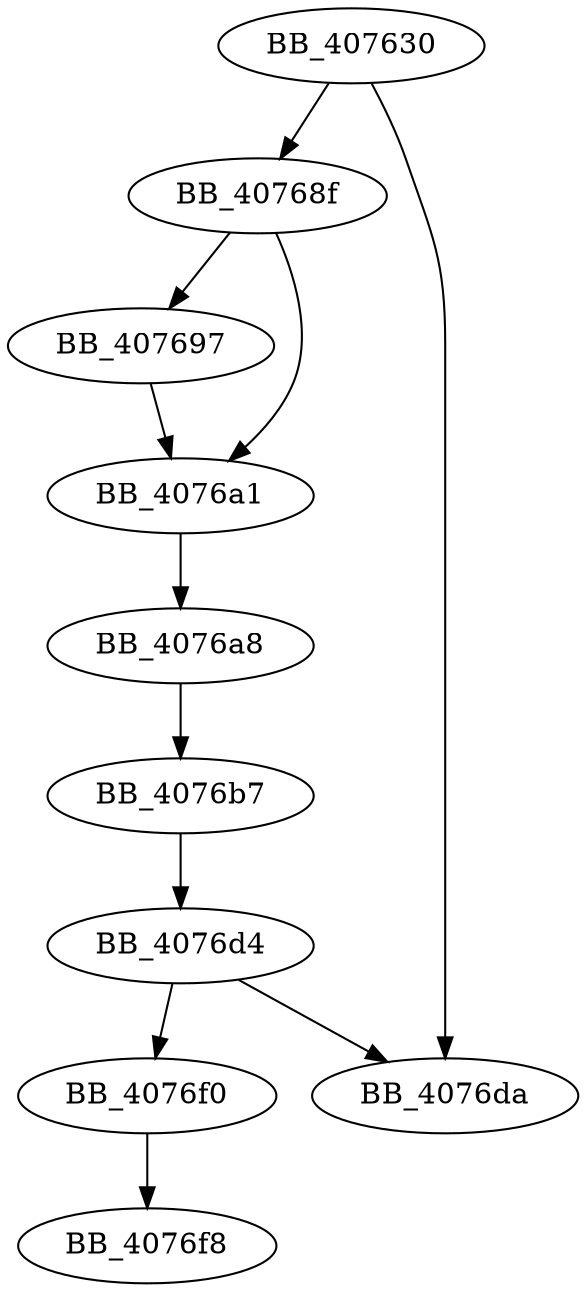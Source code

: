 DiGraph sub_407630{
BB_407630->BB_40768f
BB_407630->BB_4076da
BB_40768f->BB_407697
BB_40768f->BB_4076a1
BB_407697->BB_4076a1
BB_4076a1->BB_4076a8
BB_4076a8->BB_4076b7
BB_4076b7->BB_4076d4
BB_4076d4->BB_4076da
BB_4076d4->BB_4076f0
BB_4076f0->BB_4076f8
}
